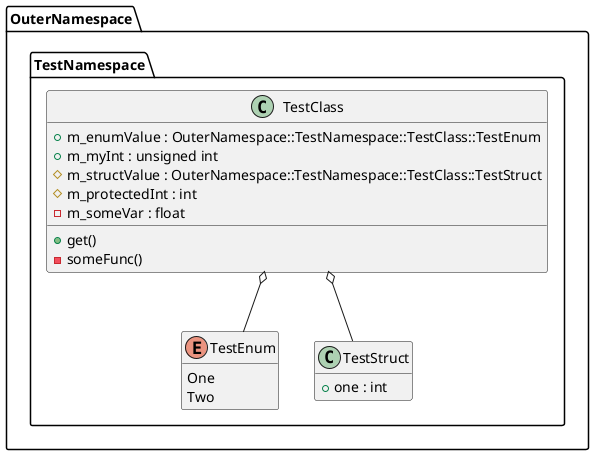 @startuml
hide empty members
namespace OuterNamespace {
namespace TestNamespace {
class TestClass {
+m_enumValue : OuterNamespace::TestNamespace::TestClass::TestEnum
+get()
+m_myInt : unsigned int
#m_structValue : OuterNamespace::TestNamespace::TestClass::TestStruct
#m_protectedInt : int
-someFunc()
-m_someVar : float
}
enum TestEnum {
One
Two
}
TestClass o-- TestEnum
class TestStruct {
+one : int
}
TestClass o-- TestStruct
}
}
@enduml